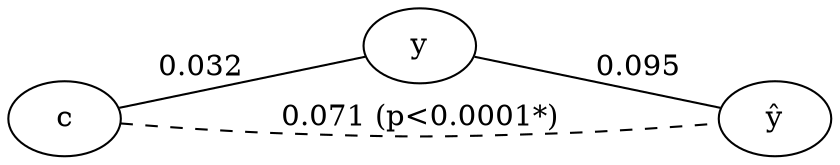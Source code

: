 graph {
	rankdir=LR
	c [label=c]
	y [label=y]
	yhat [label=<y&#770;>]
	c -- yhat [label="0.071 (p<0.0001*)" style=dashed]
	c -- y [label=0.032]
	y -- yhat [label=0.095]
}
